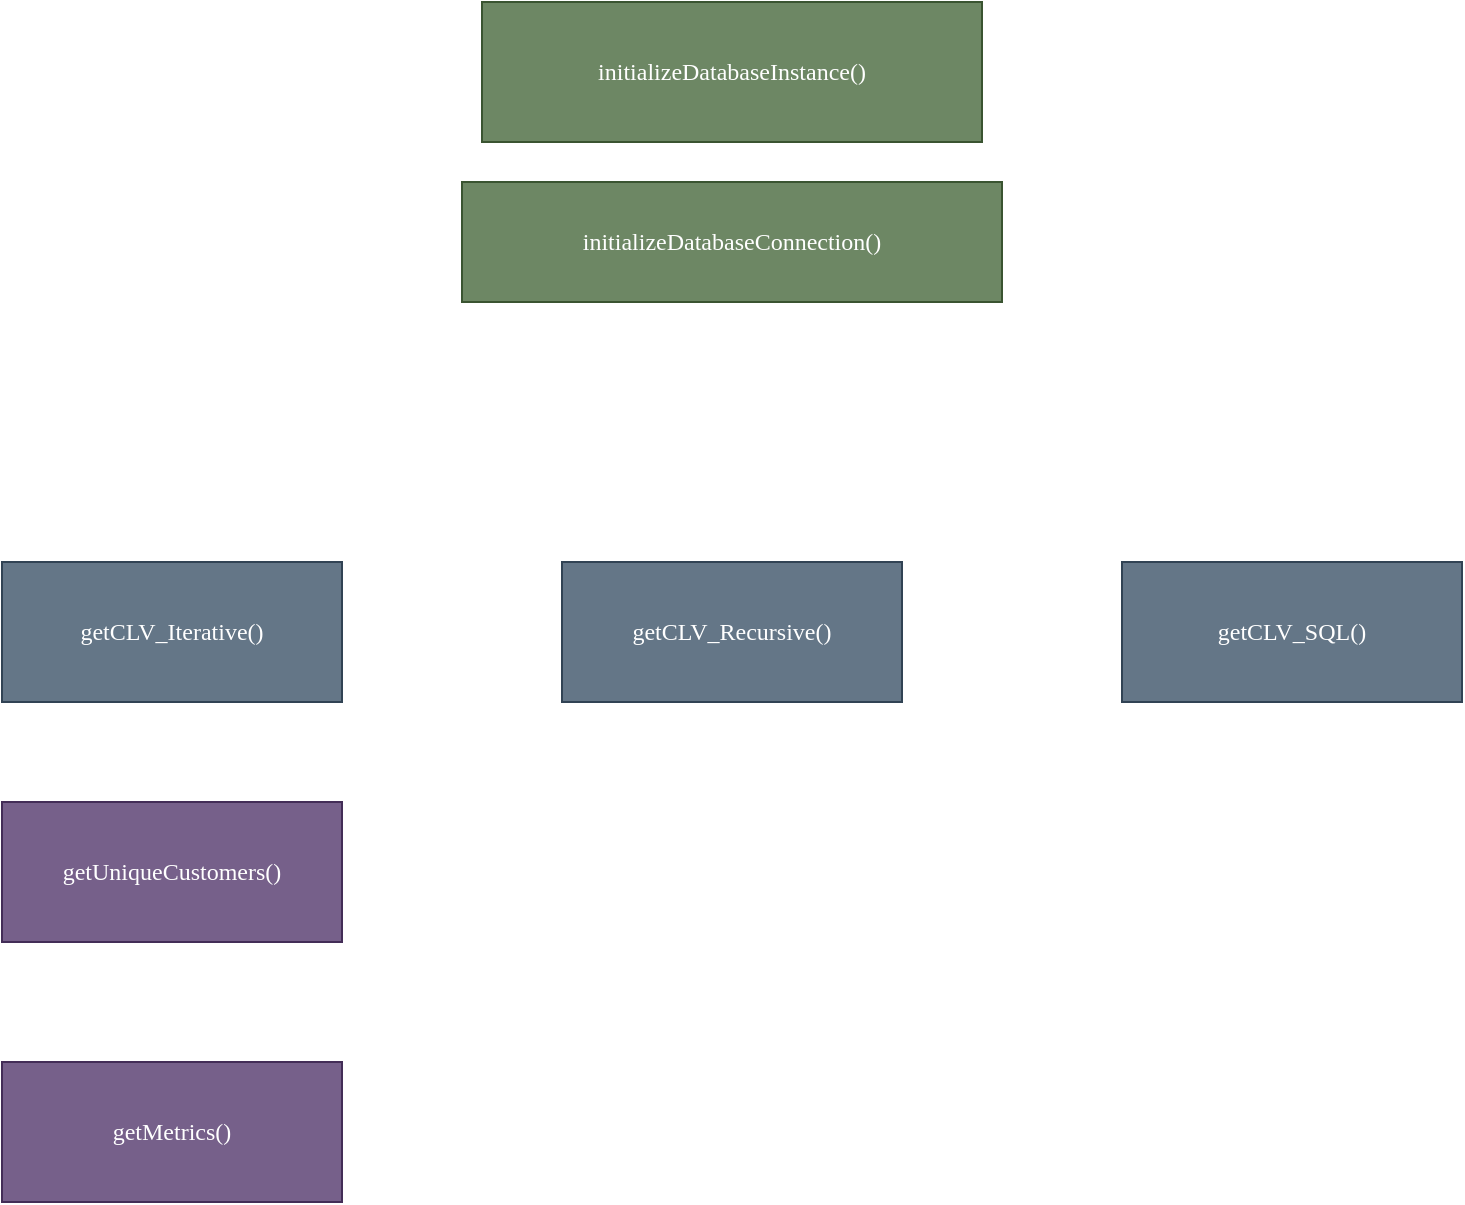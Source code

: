 <mxfile>
    <diagram id="f3mkTPX65m6_cfgVuWSH" name="Page-1">
        <mxGraphModel dx="1039" dy="741" grid="1" gridSize="10" guides="1" tooltips="1" connect="1" arrows="1" fold="1" page="1" pageScale="1" pageWidth="850" pageHeight="1100" math="0" shadow="0">
            <root>
                <mxCell id="0"/>
                <mxCell id="1" parent="0"/>
                <mxCell id="2" value="&lt;font face=&quot;Lucida Console&quot;&gt;initializeDatabaseInstance()&lt;/font&gt;" style="rounded=0;whiteSpace=wrap;html=1;fillColor=#6d8764;strokeColor=#3A5431;fontColor=#ffffff;" parent="1" vertex="1">
                    <mxGeometry x="300" y="20" width="250" height="70" as="geometry"/>
                </mxCell>
                <mxCell id="3" value="&lt;font face=&quot;Lucida Console&quot;&gt;getCLV_Iterative()&lt;/font&gt;" style="rounded=0;whiteSpace=wrap;html=1;fillColor=#647687;strokeColor=#314354;fontColor=#ffffff;" parent="1" vertex="1">
                    <mxGeometry x="60" y="300" width="170" height="70" as="geometry"/>
                </mxCell>
                <mxCell id="4" value="&lt;font face=&quot;Lucida Console&quot;&gt;getCLV_Recursive()&lt;/font&gt;" style="rounded=0;whiteSpace=wrap;html=1;fillColor=#647687;strokeColor=#314354;fontColor=#ffffff;" parent="1" vertex="1">
                    <mxGeometry x="340" y="300" width="170" height="70" as="geometry"/>
                </mxCell>
                <mxCell id="5" value="&lt;font face=&quot;Lucida Console&quot;&gt;getCLV_SQL()&lt;/font&gt;" style="rounded=0;whiteSpace=wrap;html=1;fillColor=#647687;strokeColor=#314354;fontColor=#ffffff;" parent="1" vertex="1">
                    <mxGeometry x="620" y="300" width="170" height="70" as="geometry"/>
                </mxCell>
                <mxCell id="6" value="&lt;font face=&quot;Lucida Console&quot;&gt;getUniqueCustomers()&lt;/font&gt;" style="rounded=0;whiteSpace=wrap;html=1;fillColor=#76608a;strokeColor=#432D57;fontColor=#ffffff;" parent="1" vertex="1">
                    <mxGeometry x="60" y="420" width="170" height="70" as="geometry"/>
                </mxCell>
                <mxCell id="8" value="&lt;font face=&quot;Lucida Console&quot;&gt;getMetrics()&lt;/font&gt;" style="rounded=0;whiteSpace=wrap;html=1;fillColor=#76608a;strokeColor=#432D57;fontColor=#ffffff;" parent="1" vertex="1">
                    <mxGeometry x="60" y="550" width="170" height="70" as="geometry"/>
                </mxCell>
                <mxCell id="10" value="&lt;font face=&quot;Lucida Console&quot;&gt;initializeDatabaseConnection()&lt;/font&gt;" style="rounded=0;whiteSpace=wrap;html=1;fillColor=#6d8764;strokeColor=#3A5431;fontColor=#ffffff;" parent="1" vertex="1">
                    <mxGeometry x="290" y="110" width="270" height="60" as="geometry"/>
                </mxCell>
            </root>
        </mxGraphModel>
    </diagram>
</mxfile>